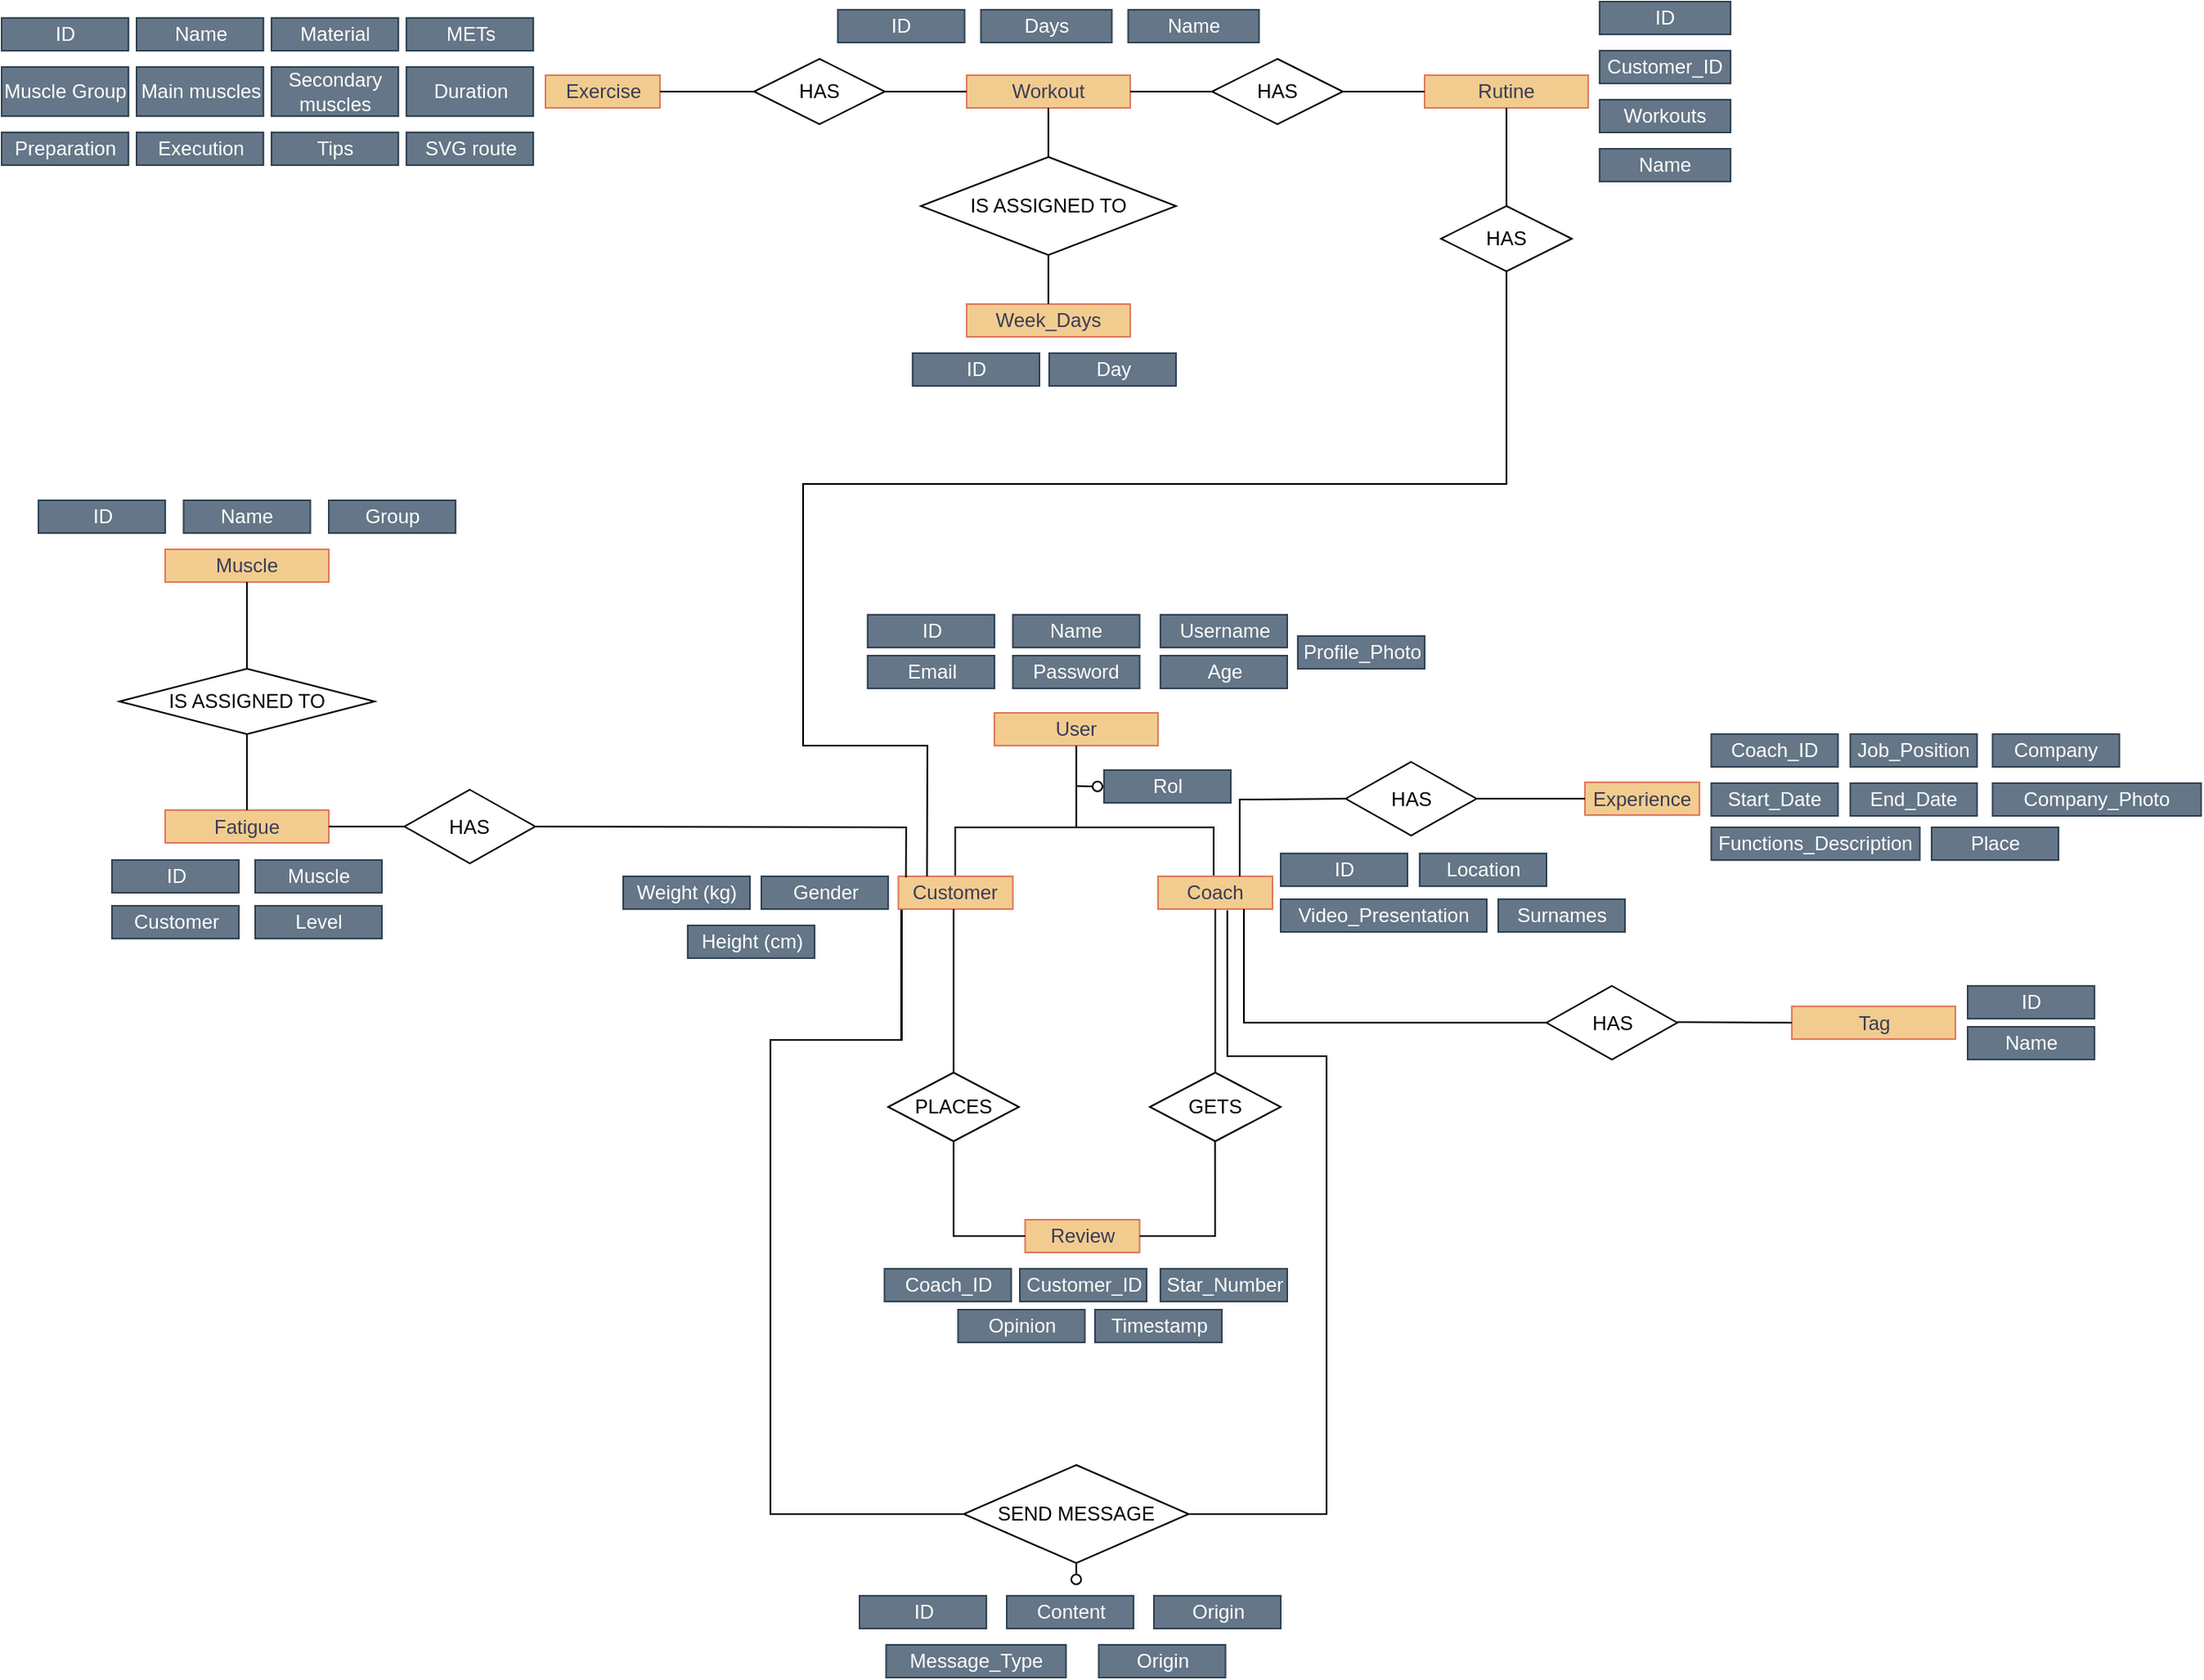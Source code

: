 <mxfile version="28.2.5">
  <diagram name="Página-1" id="MEg205cAF23KbVcI1lB2">
    <mxGraphModel dx="1678" dy="881" grid="1" gridSize="10" guides="1" tooltips="1" connect="1" arrows="1" fold="1" page="1" pageScale="1" pageWidth="827" pageHeight="1169" background="none" math="0" shadow="0" adaptiveColors="none">
      <root>
        <mxCell id="0" />
        <mxCell id="1" parent="0" />
        <mxCell id="BMP8ENy1S9Kmtb3uV5n3-11" value="Exercise" style="rounded=0;whiteSpace=wrap;html=1;labelBackgroundColor=none;fillColor=#F2CC8F;strokeColor=#E07A5F;fontColor=#393C56;" parent="1" vertex="1">
          <mxGeometry x="522.5" y="70" width="70" height="20" as="geometry" />
        </mxCell>
        <mxCell id="BMP8ENy1S9Kmtb3uV5n3-57" value="Rutine" style="rounded=0;whiteSpace=wrap;html=1;labelBackgroundColor=none;fillColor=#F2CC8F;strokeColor=#E07A5F;fontColor=#393C56;" parent="1" vertex="1">
          <mxGeometry x="1060" y="70" width="100" height="20" as="geometry" />
        </mxCell>
        <mxCell id="BMP8ENy1S9Kmtb3uV5n3-60" value="Workout" style="rounded=0;whiteSpace=wrap;html=1;labelBackgroundColor=none;fillColor=#F2CC8F;strokeColor=#E07A5F;fontColor=#393C56;" parent="1" vertex="1">
          <mxGeometry x="780" y="70" width="100" height="20" as="geometry" />
        </mxCell>
        <mxCell id="BMP8ENy1S9Kmtb3uV5n3-62" value="Name" style="text;strokeColor=#314354;align=center;fillColor=#647687;html=1;verticalAlign=middle;whiteSpace=wrap;rounded=0;labelBackgroundColor=none;fontColor=#ffffff;" parent="1" vertex="1">
          <mxGeometry x="878.75" y="30" width="80" height="20" as="geometry" />
        </mxCell>
        <mxCell id="BMP8ENy1S9Kmtb3uV5n3-63" value="Days" style="text;strokeColor=#314354;align=center;fillColor=#647687;html=1;verticalAlign=middle;whiteSpace=wrap;rounded=0;labelBackgroundColor=none;fontColor=#ffffff;" parent="1" vertex="1">
          <mxGeometry x="788.75" y="30" width="80" height="20" as="geometry" />
        </mxCell>
        <mxCell id="jyfbiv6ZtFxNGjWQ2MaE-26" value="ID" style="text;strokeColor=#314354;align=center;fillColor=#647687;html=1;verticalAlign=middle;whiteSpace=wrap;rounded=0;labelBackgroundColor=none;fontColor=#ffffff;" parent="1" vertex="1">
          <mxGeometry x="701.25" y="30" width="77.5" height="20" as="geometry" />
        </mxCell>
        <mxCell id="jyfbiv6ZtFxNGjWQ2MaE-31" value="Week_Days" style="rounded=0;whiteSpace=wrap;html=1;labelBackgroundColor=none;fillColor=#F2CC8F;strokeColor=#E07A5F;fontColor=#393C56;" parent="1" vertex="1">
          <mxGeometry x="780" y="210" width="100" height="20" as="geometry" />
        </mxCell>
        <mxCell id="T90zVaQdE3CuUc_-cCi9-25" style="edgeStyle=orthogonalEdgeStyle;rounded=0;orthogonalLoop=1;jettySize=auto;html=1;entryX=0;entryY=0.5;entryDx=0;entryDy=0;endArrow=none;endFill=0;" parent="1" edge="1">
          <mxGeometry relative="1" as="geometry">
            <mxPoint x="346" y="1260" as="sourcePoint" />
          </mxGeometry>
        </mxCell>
        <mxCell id="T90zVaQdE3CuUc_-cCi9-27" style="edgeStyle=orthogonalEdgeStyle;rounded=0;orthogonalLoop=1;jettySize=auto;html=1;entryX=0.415;entryY=-0.182;entryDx=0;entryDy=0;entryPerimeter=0;endArrow=none;endFill=0;" parent="1" edge="1">
          <mxGeometry relative="1" as="geometry">
            <mxPoint x="674" y="1290" as="sourcePoint" />
          </mxGeometry>
        </mxCell>
        <mxCell id="T90zVaQdE3CuUc_-cCi9-33" style="edgeStyle=orthogonalEdgeStyle;rounded=0;orthogonalLoop=1;jettySize=auto;html=1;exitX=0.5;exitY=1;exitDx=0;exitDy=0;endArrow=oval;endFill=0;" parent="1" source="pFR4GA6-vP2tQE4cFtqX-128" edge="1">
          <mxGeometry relative="1" as="geometry">
            <mxPoint x="847" y="990" as="targetPoint" />
            <mxPoint x="874.5" y="1005" as="sourcePoint" />
            <Array as="points">
              <mxPoint x="847" y="980" />
              <mxPoint x="847" y="980" />
            </Array>
          </mxGeometry>
        </mxCell>
        <mxCell id="aXXxI1qADEioDbkJjRRy-9" value="HAS" style="rhombus;whiteSpace=wrap;html=1;" parent="1" vertex="1">
          <mxGeometry x="930" y="60" width="80" height="40" as="geometry" />
        </mxCell>
        <mxCell id="aXXxI1qADEioDbkJjRRy-12" value="HAS" style="rhombus;whiteSpace=wrap;html=1;" parent="1" vertex="1">
          <mxGeometry x="650" y="60" width="80" height="40" as="geometry" />
        </mxCell>
        <mxCell id="aXXxI1qADEioDbkJjRRy-15" value="IS ASSIGNED TO" style="rhombus;whiteSpace=wrap;html=1;" parent="1" vertex="1">
          <mxGeometry x="752" y="120" width="156" height="60" as="geometry" />
        </mxCell>
        <mxCell id="pFR4GA6-vP2tQE4cFtqX-7" value="" style="endArrow=none;html=1;rounded=0;exitX=1;exitY=0.5;exitDx=0;exitDy=0;entryX=0;entryY=0.5;entryDx=0;entryDy=0;" parent="1" source="BMP8ENy1S9Kmtb3uV5n3-11" target="aXXxI1qADEioDbkJjRRy-12" edge="1">
          <mxGeometry width="50" height="50" relative="1" as="geometry">
            <mxPoint x="630" y="140" as="sourcePoint" />
            <mxPoint x="680" y="90" as="targetPoint" />
          </mxGeometry>
        </mxCell>
        <mxCell id="pFR4GA6-vP2tQE4cFtqX-8" value="" style="endArrow=none;html=1;rounded=0;exitX=1;exitY=0.5;exitDx=0;exitDy=0;" parent="1" source="aXXxI1qADEioDbkJjRRy-12" target="BMP8ENy1S9Kmtb3uV5n3-60" edge="1">
          <mxGeometry width="50" height="50" relative="1" as="geometry">
            <mxPoint x="710" y="79.66" as="sourcePoint" />
            <mxPoint x="780" y="79.66" as="targetPoint" />
          </mxGeometry>
        </mxCell>
        <mxCell id="pFR4GA6-vP2tQE4cFtqX-9" value="" style="endArrow=none;html=1;rounded=0;exitX=1;exitY=0.5;exitDx=0;exitDy=0;entryX=0;entryY=0.5;entryDx=0;entryDy=0;" parent="1" source="BMP8ENy1S9Kmtb3uV5n3-60" target="aXXxI1qADEioDbkJjRRy-9" edge="1">
          <mxGeometry width="50" height="50" relative="1" as="geometry">
            <mxPoint x="880" y="79.8" as="sourcePoint" />
            <mxPoint x="950" y="79.8" as="targetPoint" />
          </mxGeometry>
        </mxCell>
        <mxCell id="pFR4GA6-vP2tQE4cFtqX-10" value="" style="endArrow=none;html=1;rounded=0;exitX=1;exitY=0.5;exitDx=0;exitDy=0;entryX=0;entryY=0.5;entryDx=0;entryDy=0;" parent="1" source="aXXxI1qADEioDbkJjRRy-9" target="BMP8ENy1S9Kmtb3uV5n3-57" edge="1">
          <mxGeometry width="50" height="50" relative="1" as="geometry">
            <mxPoint x="1031.5" y="79.66" as="sourcePoint" />
            <mxPoint x="1102.5" y="79.66" as="targetPoint" />
          </mxGeometry>
        </mxCell>
        <mxCell id="pFR4GA6-vP2tQE4cFtqX-13" value="" style="endArrow=none;html=1;rounded=0;exitX=0.5;exitY=0;exitDx=0;exitDy=0;entryX=0.5;entryY=1;entryDx=0;entryDy=0;" parent="1" source="aXXxI1qADEioDbkJjRRy-15" target="BMP8ENy1S9Kmtb3uV5n3-60" edge="1">
          <mxGeometry width="50" height="50" relative="1" as="geometry">
            <mxPoint x="795" y="104.83" as="sourcePoint" />
            <mxPoint x="865" y="104.83" as="targetPoint" />
          </mxGeometry>
        </mxCell>
        <mxCell id="pFR4GA6-vP2tQE4cFtqX-14" value="" style="endArrow=none;html=1;rounded=0;exitX=0.5;exitY=0;exitDx=0;exitDy=0;" parent="1" source="jyfbiv6ZtFxNGjWQ2MaE-31" edge="1">
          <mxGeometry width="50" height="50" relative="1" as="geometry">
            <mxPoint x="829.9" y="240" as="sourcePoint" />
            <mxPoint x="830" y="180" as="targetPoint" />
          </mxGeometry>
        </mxCell>
        <mxCell id="pFR4GA6-vP2tQE4cFtqX-16" value="Customer_ID" style="text;strokeColor=#314354;align=center;fillColor=#647687;html=1;verticalAlign=middle;whiteSpace=wrap;rounded=0;labelBackgroundColor=none;fontColor=#ffffff;" parent="1" vertex="1">
          <mxGeometry x="1167" y="55" width="80" height="20" as="geometry" />
        </mxCell>
        <mxCell id="pFR4GA6-vP2tQE4cFtqX-17" value="Workouts" style="text;strokeColor=#314354;align=center;fillColor=#647687;html=1;verticalAlign=middle;whiteSpace=wrap;rounded=0;labelBackgroundColor=none;fontColor=#ffffff;" parent="1" vertex="1">
          <mxGeometry x="1167" y="85" width="80" height="20" as="geometry" />
        </mxCell>
        <mxCell id="pFR4GA6-vP2tQE4cFtqX-18" value="Name" style="text;strokeColor=#314354;align=center;fillColor=#647687;html=1;verticalAlign=middle;whiteSpace=wrap;rounded=0;labelBackgroundColor=none;fontColor=#ffffff;" parent="1" vertex="1">
          <mxGeometry x="1167" y="115" width="80" height="20" as="geometry" />
        </mxCell>
        <mxCell id="pFR4GA6-vP2tQE4cFtqX-19" value="Day" style="text;strokeColor=#314354;align=center;fillColor=#647687;html=1;verticalAlign=middle;whiteSpace=wrap;rounded=0;labelBackgroundColor=none;fontColor=#ffffff;" parent="1" vertex="1">
          <mxGeometry x="830.5" y="240" width="77.5" height="20" as="geometry" />
        </mxCell>
        <mxCell id="pFR4GA6-vP2tQE4cFtqX-21" value="ID" style="text;strokeColor=#314354;align=center;fillColor=#647687;html=1;verticalAlign=middle;whiteSpace=wrap;rounded=0;labelBackgroundColor=none;fontColor=#ffffff;" parent="1" vertex="1">
          <mxGeometry x="190" y="35" width="77.5" height="20" as="geometry" />
        </mxCell>
        <mxCell id="pFR4GA6-vP2tQE4cFtqX-22" value="Name" style="text;strokeColor=#314354;align=center;fillColor=#647687;html=1;verticalAlign=middle;whiteSpace=wrap;rounded=0;labelBackgroundColor=none;fontColor=#ffffff;" parent="1" vertex="1">
          <mxGeometry x="272.5" y="35" width="77.5" height="20" as="geometry" />
        </mxCell>
        <mxCell id="pFR4GA6-vP2tQE4cFtqX-23" value="Material" style="text;strokeColor=#314354;align=center;fillColor=#647687;html=1;verticalAlign=middle;whiteSpace=wrap;rounded=0;labelBackgroundColor=none;fontColor=#ffffff;" parent="1" vertex="1">
          <mxGeometry x="355" y="35" width="77.5" height="20" as="geometry" />
        </mxCell>
        <mxCell id="pFR4GA6-vP2tQE4cFtqX-24" value="METs" style="text;strokeColor=#314354;align=center;fillColor=#647687;html=1;verticalAlign=middle;whiteSpace=wrap;rounded=0;labelBackgroundColor=none;fontColor=#ffffff;" parent="1" vertex="1">
          <mxGeometry x="437.5" y="35" width="77.5" height="20" as="geometry" />
        </mxCell>
        <mxCell id="pFR4GA6-vP2tQE4cFtqX-25" value="Muscle Group" style="text;strokeColor=#314354;align=center;fillColor=#647687;html=1;verticalAlign=middle;whiteSpace=wrap;rounded=0;labelBackgroundColor=none;fontColor=#ffffff;" parent="1" vertex="1">
          <mxGeometry x="190" y="65" width="77.5" height="30" as="geometry" />
        </mxCell>
        <mxCell id="pFR4GA6-vP2tQE4cFtqX-26" value="Main muscles" style="text;strokeColor=#314354;align=center;fillColor=#647687;html=1;verticalAlign=middle;whiteSpace=wrap;rounded=0;labelBackgroundColor=none;fontColor=#ffffff;" parent="1" vertex="1">
          <mxGeometry x="272.5" y="65" width="77.5" height="30" as="geometry" />
        </mxCell>
        <mxCell id="pFR4GA6-vP2tQE4cFtqX-27" value="Secondary muscles" style="text;strokeColor=#314354;align=center;fillColor=#647687;html=1;verticalAlign=middle;whiteSpace=wrap;rounded=0;labelBackgroundColor=none;fontColor=#ffffff;" parent="1" vertex="1">
          <mxGeometry x="355" y="65" width="77.5" height="30" as="geometry" />
        </mxCell>
        <mxCell id="pFR4GA6-vP2tQE4cFtqX-28" value="Duration" style="text;strokeColor=#314354;align=center;fillColor=#647687;html=1;verticalAlign=middle;whiteSpace=wrap;rounded=0;labelBackgroundColor=none;fontColor=#ffffff;" parent="1" vertex="1">
          <mxGeometry x="437.5" y="65" width="77.5" height="30" as="geometry" />
        </mxCell>
        <mxCell id="pFR4GA6-vP2tQE4cFtqX-29" value="Preparation" style="text;strokeColor=#314354;align=center;fillColor=#647687;html=1;verticalAlign=middle;whiteSpace=wrap;rounded=0;labelBackgroundColor=none;fontColor=#ffffff;" parent="1" vertex="1">
          <mxGeometry x="190" y="105" width="77.5" height="20" as="geometry" />
        </mxCell>
        <mxCell id="pFR4GA6-vP2tQE4cFtqX-30" value="Execution" style="text;strokeColor=#314354;align=center;fillColor=#647687;html=1;verticalAlign=middle;whiteSpace=wrap;rounded=0;labelBackgroundColor=none;fontColor=#ffffff;" parent="1" vertex="1">
          <mxGeometry x="272.5" y="105" width="77.5" height="20" as="geometry" />
        </mxCell>
        <mxCell id="pFR4GA6-vP2tQE4cFtqX-31" value="Tips" style="text;strokeColor=#314354;align=center;fillColor=#647687;html=1;verticalAlign=middle;whiteSpace=wrap;rounded=0;labelBackgroundColor=none;fontColor=#ffffff;" parent="1" vertex="1">
          <mxGeometry x="355" y="105" width="77.5" height="20" as="geometry" />
        </mxCell>
        <mxCell id="pFR4GA6-vP2tQE4cFtqX-32" value="SVG route" style="text;strokeColor=#314354;align=center;fillColor=#647687;html=1;verticalAlign=middle;whiteSpace=wrap;rounded=0;labelBackgroundColor=none;fontColor=#ffffff;" parent="1" vertex="1">
          <mxGeometry x="437.5" y="105" width="77.5" height="20" as="geometry" />
        </mxCell>
        <mxCell id="pFR4GA6-vP2tQE4cFtqX-33" value="User" style="rounded=0;whiteSpace=wrap;html=1;labelBackgroundColor=none;fillColor=#F2CC8F;strokeColor=#E07A5F;fontColor=#393C56;" parent="1" vertex="1">
          <mxGeometry x="797" y="460" width="100" height="20" as="geometry" />
        </mxCell>
        <mxCell id="pFR4GA6-vP2tQE4cFtqX-34" value="" style="endArrow=none;html=1;rounded=0;startArrow=oval;startFill=0;" parent="1" edge="1">
          <mxGeometry width="50" height="50" relative="1" as="geometry">
            <mxPoint x="860" y="505" as="sourcePoint" />
            <mxPoint x="847" y="504.76" as="targetPoint" />
          </mxGeometry>
        </mxCell>
        <mxCell id="pFR4GA6-vP2tQE4cFtqX-36" value="Rol" style="text;strokeColor=#314354;align=center;fillColor=#647687;html=1;verticalAlign=middle;whiteSpace=wrap;rounded=0;labelBackgroundColor=none;fontColor=#ffffff;" parent="1" vertex="1">
          <mxGeometry x="864" y="495" width="77.5" height="20" as="geometry" />
        </mxCell>
        <mxCell id="pFR4GA6-vP2tQE4cFtqX-40" style="edgeStyle=orthogonalEdgeStyle;rounded=0;orthogonalLoop=1;jettySize=auto;html=1;entryX=0.5;entryY=0;entryDx=0;entryDy=0;endArrow=none;endFill=0;" parent="1" target="pFR4GA6-vP2tQE4cFtqX-57" edge="1">
          <mxGeometry relative="1" as="geometry">
            <Array as="points">
              <mxPoint x="847" y="530" />
              <mxPoint x="773" y="530" />
              <mxPoint x="773" y="560" />
            </Array>
            <mxPoint x="847" y="480" as="sourcePoint" />
            <mxPoint x="777" y="545" as="targetPoint" />
          </mxGeometry>
        </mxCell>
        <mxCell id="pFR4GA6-vP2tQE4cFtqX-41" style="edgeStyle=orthogonalEdgeStyle;rounded=0;orthogonalLoop=1;jettySize=auto;html=1;entryX=0.5;entryY=0;entryDx=0;entryDy=0;endArrow=none;endFill=0;" parent="1" target="pFR4GA6-vP2tQE4cFtqX-58" edge="1">
          <mxGeometry relative="1" as="geometry">
            <Array as="points">
              <mxPoint x="847" y="530" />
              <mxPoint x="931" y="530" />
            </Array>
            <mxPoint x="847" y="480" as="sourcePoint" />
            <mxPoint x="917" y="545" as="targetPoint" />
          </mxGeometry>
        </mxCell>
        <mxCell id="pFR4GA6-vP2tQE4cFtqX-48" value="ID" style="text;strokeColor=#314354;align=center;fillColor=#647687;html=1;verticalAlign=middle;whiteSpace=wrap;rounded=0;labelBackgroundColor=none;fontColor=#ffffff;" parent="1" vertex="1">
          <mxGeometry x="719.5" y="400" width="77.5" height="20" as="geometry" />
        </mxCell>
        <mxCell id="pFR4GA6-vP2tQE4cFtqX-49" value="Name" style="text;strokeColor=#314354;align=center;fillColor=#647687;html=1;verticalAlign=middle;whiteSpace=wrap;rounded=0;labelBackgroundColor=none;fontColor=#ffffff;" parent="1" vertex="1">
          <mxGeometry x="808.25" y="400" width="77.5" height="20" as="geometry" />
        </mxCell>
        <mxCell id="pFR4GA6-vP2tQE4cFtqX-51" value="Email" style="text;strokeColor=#314354;align=center;fillColor=#647687;html=1;verticalAlign=middle;whiteSpace=wrap;rounded=0;labelBackgroundColor=none;fontColor=#ffffff;" parent="1" vertex="1">
          <mxGeometry x="719.5" y="425" width="77.5" height="20" as="geometry" />
        </mxCell>
        <mxCell id="pFR4GA6-vP2tQE4cFtqX-52" value="Password" style="text;strokeColor=#314354;align=center;fillColor=#647687;html=1;verticalAlign=middle;whiteSpace=wrap;rounded=0;labelBackgroundColor=none;fontColor=#ffffff;" parent="1" vertex="1">
          <mxGeometry x="808.25" y="425" width="77.5" height="20" as="geometry" />
        </mxCell>
        <mxCell id="pFR4GA6-vP2tQE4cFtqX-53" value="Age" style="text;strokeColor=#314354;align=center;fillColor=#647687;html=1;verticalAlign=middle;whiteSpace=wrap;rounded=0;labelBackgroundColor=none;fontColor=#ffffff;" parent="1" vertex="1">
          <mxGeometry x="898.5" y="425" width="77.5" height="20" as="geometry" />
        </mxCell>
        <mxCell id="pFR4GA6-vP2tQE4cFtqX-54" value="Username" style="text;strokeColor=#314354;align=center;fillColor=#647687;html=1;verticalAlign=middle;whiteSpace=wrap;rounded=0;labelBackgroundColor=none;fontColor=#ffffff;" parent="1" vertex="1">
          <mxGeometry x="898.5" y="400" width="77.5" height="20" as="geometry" />
        </mxCell>
        <mxCell id="pFR4GA6-vP2tQE4cFtqX-57" value="Customer" style="rounded=0;whiteSpace=wrap;html=1;labelBackgroundColor=none;fillColor=#F2CC8F;strokeColor=#E07A5F;fontColor=#393C56;" parent="1" vertex="1">
          <mxGeometry x="738.25" y="560" width="70" height="20" as="geometry" />
        </mxCell>
        <mxCell id="pFR4GA6-vP2tQE4cFtqX-58" value="Coach" style="rounded=0;whiteSpace=wrap;html=1;labelBackgroundColor=none;fillColor=#F2CC8F;strokeColor=#E07A5F;fontColor=#393C56;" parent="1" vertex="1">
          <mxGeometry x="897" y="560" width="70" height="20" as="geometry" />
        </mxCell>
        <mxCell id="pFR4GA6-vP2tQE4cFtqX-65" value="Location" style="text;strokeColor=#314354;align=center;fillColor=#647687;html=1;verticalAlign=middle;whiteSpace=wrap;rounded=0;labelBackgroundColor=none;fontColor=#ffffff;" parent="1" vertex="1">
          <mxGeometry x="1057" y="546" width="77.5" height="20" as="geometry" />
        </mxCell>
        <mxCell id="pFR4GA6-vP2tQE4cFtqX-67" value="Video_Presentation" style="text;strokeColor=#314354;align=center;fillColor=#647687;html=1;verticalAlign=middle;whiteSpace=wrap;rounded=0;labelBackgroundColor=none;fontColor=#ffffff;" parent="1" vertex="1">
          <mxGeometry x="972" y="574" width="126" height="20" as="geometry" />
        </mxCell>
        <mxCell id="pFR4GA6-vP2tQE4cFtqX-69" value="Surnames" style="text;strokeColor=#314354;align=center;fillColor=#647687;html=1;verticalAlign=middle;whiteSpace=wrap;rounded=0;labelBackgroundColor=none;fontColor=#ffffff;" parent="1" vertex="1">
          <mxGeometry x="1105" y="574" width="77.5" height="20" as="geometry" />
        </mxCell>
        <mxCell id="pFR4GA6-vP2tQE4cFtqX-73" value="Gender" style="text;strokeColor=#314354;align=center;fillColor=#647687;html=1;verticalAlign=middle;whiteSpace=wrap;rounded=0;labelBackgroundColor=none;fontColor=#ffffff;" parent="1" vertex="1">
          <mxGeometry x="654.5" y="560" width="77.5" height="20" as="geometry" />
        </mxCell>
        <mxCell id="pFR4GA6-vP2tQE4cFtqX-74" value="Weight (kg)" style="text;strokeColor=#314354;align=center;fillColor=#647687;html=1;verticalAlign=middle;whiteSpace=wrap;rounded=0;labelBackgroundColor=none;fontColor=#ffffff;" parent="1" vertex="1">
          <mxGeometry x="570" y="560" width="77.5" height="20" as="geometry" />
        </mxCell>
        <mxCell id="pFR4GA6-vP2tQE4cFtqX-75" value="Height (cm)" style="text;strokeColor=#314354;align=center;fillColor=#647687;html=1;verticalAlign=middle;whiteSpace=wrap;rounded=0;labelBackgroundColor=none;fontColor=#ffffff;" parent="1" vertex="1">
          <mxGeometry x="609.5" y="590" width="77.5" height="20" as="geometry" />
        </mxCell>
        <mxCell id="pFR4GA6-vP2tQE4cFtqX-76" value="&lt;div&gt;HAS&lt;/div&gt;" style="rhombus;whiteSpace=wrap;html=1;" parent="1" vertex="1">
          <mxGeometry x="1011.75" y="490" width="80" height="45" as="geometry" />
        </mxCell>
        <mxCell id="pFR4GA6-vP2tQE4cFtqX-77" style="edgeStyle=orthogonalEdgeStyle;rounded=0;orthogonalLoop=1;jettySize=auto;html=1;endArrow=none;endFill=0;entryX=0;entryY=0.5;entryDx=0;entryDy=0;exitX=0.714;exitY=0;exitDx=0;exitDy=0;exitPerimeter=0;" parent="1" source="pFR4GA6-vP2tQE4cFtqX-58" target="pFR4GA6-vP2tQE4cFtqX-76" edge="1">
          <mxGeometry relative="1" as="geometry">
            <Array as="points">
              <mxPoint x="947" y="513" />
              <mxPoint x="957" y="513" />
            </Array>
            <mxPoint x="927" y="520" as="sourcePoint" />
            <mxPoint x="1012" y="515" as="targetPoint" />
          </mxGeometry>
        </mxCell>
        <mxCell id="pFR4GA6-vP2tQE4cFtqX-78" value="Experience" style="rounded=0;whiteSpace=wrap;html=1;labelBackgroundColor=none;fillColor=#F2CC8F;strokeColor=#E07A5F;fontColor=#393C56;" parent="1" vertex="1">
          <mxGeometry x="1158" y="502.5" width="70" height="20" as="geometry" />
        </mxCell>
        <mxCell id="pFR4GA6-vP2tQE4cFtqX-81" value="" style="endArrow=none;html=1;rounded=0;exitX=1;exitY=0.5;exitDx=0;exitDy=0;entryX=0;entryY=0.5;entryDx=0;entryDy=0;" parent="1" source="pFR4GA6-vP2tQE4cFtqX-76" target="pFR4GA6-vP2tQE4cFtqX-78" edge="1">
          <mxGeometry width="50" height="50" relative="1" as="geometry">
            <mxPoint x="1092.75" y="512.46" as="sourcePoint" />
            <mxPoint x="1157.5" y="512.46" as="targetPoint" />
          </mxGeometry>
        </mxCell>
        <mxCell id="pFR4GA6-vP2tQE4cFtqX-89" value="Coach_ID" style="text;strokeColor=#314354;align=center;fillColor=#647687;html=1;verticalAlign=middle;whiteSpace=wrap;rounded=0;labelBackgroundColor=none;fontColor=#ffffff;" parent="1" vertex="1">
          <mxGeometry x="1235.25" y="473" width="77.5" height="20" as="geometry" />
        </mxCell>
        <mxCell id="pFR4GA6-vP2tQE4cFtqX-90" value="Job_Position" style="text;strokeColor=#314354;align=center;fillColor=#647687;html=1;verticalAlign=middle;whiteSpace=wrap;rounded=0;labelBackgroundColor=none;fontColor=#ffffff;" parent="1" vertex="1">
          <mxGeometry x="1320.25" y="473" width="77.5" height="20" as="geometry" />
        </mxCell>
        <mxCell id="pFR4GA6-vP2tQE4cFtqX-91" value="Company" style="text;strokeColor=#314354;align=center;fillColor=#647687;html=1;verticalAlign=middle;whiteSpace=wrap;rounded=0;labelBackgroundColor=none;fontColor=#ffffff;" parent="1" vertex="1">
          <mxGeometry x="1407.25" y="473" width="77.5" height="20" as="geometry" />
        </mxCell>
        <mxCell id="pFR4GA6-vP2tQE4cFtqX-92" value="End_Date" style="text;strokeColor=#314354;align=center;fillColor=#647687;html=1;verticalAlign=middle;whiteSpace=wrap;rounded=0;labelBackgroundColor=none;fontColor=#ffffff;" parent="1" vertex="1">
          <mxGeometry x="1320.25" y="503" width="77.5" height="20" as="geometry" />
        </mxCell>
        <mxCell id="pFR4GA6-vP2tQE4cFtqX-94" value="Start_Date" style="text;strokeColor=#314354;align=center;fillColor=#647687;html=1;verticalAlign=middle;whiteSpace=wrap;rounded=0;labelBackgroundColor=none;fontColor=#ffffff;" parent="1" vertex="1">
          <mxGeometry x="1235.25" y="503" width="77.5" height="20" as="geometry" />
        </mxCell>
        <mxCell id="pFR4GA6-vP2tQE4cFtqX-96" value="Functions_Description" style="text;strokeColor=#314354;align=center;fillColor=#647687;html=1;verticalAlign=middle;whiteSpace=wrap;rounded=0;labelBackgroundColor=none;fontColor=#ffffff;" parent="1" vertex="1">
          <mxGeometry x="1235.25" y="530" width="127.5" height="20" as="geometry" />
        </mxCell>
        <mxCell id="pFR4GA6-vP2tQE4cFtqX-98" value="Company_Photo" style="text;strokeColor=#314354;align=center;fillColor=#647687;html=1;verticalAlign=middle;whiteSpace=wrap;rounded=0;labelBackgroundColor=none;fontColor=#ffffff;" parent="1" vertex="1">
          <mxGeometry x="1407.25" y="503" width="127.5" height="20" as="geometry" />
        </mxCell>
        <mxCell id="pFR4GA6-vP2tQE4cFtqX-99" style="edgeStyle=orthogonalEdgeStyle;rounded=0;orthogonalLoop=1;jettySize=auto;html=1;endArrow=none;endFill=0;exitX=0.75;exitY=1;exitDx=0;exitDy=0;entryX=0;entryY=0.5;entryDx=0;entryDy=0;" parent="1" source="pFR4GA6-vP2tQE4cFtqX-58" target="pFR4GA6-vP2tQE4cFtqX-100" edge="1">
          <mxGeometry relative="1" as="geometry">
            <Array as="points">
              <mxPoint x="950" y="650" />
            </Array>
            <mxPoint x="947.5" y="677" as="sourcePoint" />
            <mxPoint x="1127" y="650" as="targetPoint" />
          </mxGeometry>
        </mxCell>
        <mxCell id="pFR4GA6-vP2tQE4cFtqX-100" value="&lt;div&gt;HAS&lt;/div&gt;" style="rhombus;whiteSpace=wrap;html=1;" parent="1" vertex="1">
          <mxGeometry x="1134.5" y="627" width="80" height="45" as="geometry" />
        </mxCell>
        <mxCell id="pFR4GA6-vP2tQE4cFtqX-101" value="Tag" style="rounded=0;whiteSpace=wrap;html=1;labelBackgroundColor=none;fillColor=#F2CC8F;strokeColor=#E07A5F;fontColor=#393C56;" parent="1" vertex="1">
          <mxGeometry x="1284.5" y="639.5" width="100" height="20" as="geometry" />
        </mxCell>
        <mxCell id="pFR4GA6-vP2tQE4cFtqX-102" value="" style="endArrow=none;html=1;rounded=0;exitX=1;exitY=0.5;exitDx=0;exitDy=0;entryX=0;entryY=0.5;entryDx=0;entryDy=0;" parent="1" target="pFR4GA6-vP2tQE4cFtqX-101" edge="1">
          <mxGeometry width="50" height="50" relative="1" as="geometry">
            <mxPoint x="1214.5" y="649.16" as="sourcePoint" />
            <mxPoint x="1280.5" y="649.16" as="targetPoint" />
          </mxGeometry>
        </mxCell>
        <mxCell id="pFR4GA6-vP2tQE4cFtqX-105" value="ID" style="text;strokeColor=#314354;align=center;fillColor=#647687;html=1;verticalAlign=middle;whiteSpace=wrap;rounded=0;labelBackgroundColor=none;fontColor=#ffffff;" parent="1" vertex="1">
          <mxGeometry x="1392" y="627" width="77.5" height="20" as="geometry" />
        </mxCell>
        <mxCell id="pFR4GA6-vP2tQE4cFtqX-106" value="Name" style="text;strokeColor=#314354;align=center;fillColor=#647687;html=1;verticalAlign=middle;whiteSpace=wrap;rounded=0;labelBackgroundColor=none;fontColor=#ffffff;" parent="1" vertex="1">
          <mxGeometry x="1392" y="652" width="77.5" height="20" as="geometry" />
        </mxCell>
        <mxCell id="pFR4GA6-vP2tQE4cFtqX-108" style="edgeStyle=orthogonalEdgeStyle;rounded=0;orthogonalLoop=1;jettySize=auto;html=1;endArrow=none;endFill=0;entryX=0.5;entryY=1;entryDx=0;entryDy=0;exitX=0.5;exitY=0;exitDx=0;exitDy=0;" parent="1" source="pFR4GA6-vP2tQE4cFtqX-113" target="pFR4GA6-vP2tQE4cFtqX-58" edge="1">
          <mxGeometry relative="1" as="geometry">
            <Array as="points">
              <mxPoint x="932" y="680" />
              <mxPoint x="932" y="680" />
            </Array>
            <mxPoint x="907" y="780" as="sourcePoint" />
            <mxPoint x="868" y="613.5" as="targetPoint" />
          </mxGeometry>
        </mxCell>
        <mxCell id="pFR4GA6-vP2tQE4cFtqX-109" value="Review" style="rounded=0;whiteSpace=wrap;html=1;labelBackgroundColor=none;fillColor=#F2CC8F;strokeColor=#E07A5F;fontColor=#393C56;" parent="1" vertex="1">
          <mxGeometry x="815.75" y="770" width="70" height="20" as="geometry" />
        </mxCell>
        <mxCell id="pFR4GA6-vP2tQE4cFtqX-112" value="PLACES" style="rhombus;whiteSpace=wrap;html=1;" parent="1" vertex="1">
          <mxGeometry x="732" y="680" width="80" height="42" as="geometry" />
        </mxCell>
        <mxCell id="pFR4GA6-vP2tQE4cFtqX-113" value="GETS" style="rhombus;whiteSpace=wrap;html=1;" parent="1" vertex="1">
          <mxGeometry x="892" y="680" width="80" height="42" as="geometry" />
        </mxCell>
        <mxCell id="pFR4GA6-vP2tQE4cFtqX-114" style="edgeStyle=orthogonalEdgeStyle;rounded=0;orthogonalLoop=1;jettySize=auto;html=1;endArrow=none;endFill=0;entryX=0.5;entryY=1;entryDx=0;entryDy=0;exitX=1;exitY=0.5;exitDx=0;exitDy=0;" parent="1" source="pFR4GA6-vP2tQE4cFtqX-109" edge="1">
          <mxGeometry relative="1" as="geometry">
            <Array as="points">
              <mxPoint x="932" y="780" />
            </Array>
            <mxPoint x="931.86" y="822" as="sourcePoint" />
            <mxPoint x="931.86" y="722" as="targetPoint" />
          </mxGeometry>
        </mxCell>
        <mxCell id="pFR4GA6-vP2tQE4cFtqX-116" value="" style="endArrow=none;html=1;rounded=0;exitX=0.5;exitY=1;exitDx=0;exitDy=0;entryX=0;entryY=0.5;entryDx=0;entryDy=0;" parent="1" source="pFR4GA6-vP2tQE4cFtqX-112" target="pFR4GA6-vP2tQE4cFtqX-109" edge="1">
          <mxGeometry width="50" height="50" relative="1" as="geometry">
            <mxPoint x="817" y="750" as="sourcePoint" />
            <mxPoint x="772" y="780" as="targetPoint" />
            <Array as="points">
              <mxPoint x="772" y="780" />
            </Array>
          </mxGeometry>
        </mxCell>
        <mxCell id="pFR4GA6-vP2tQE4cFtqX-117" style="edgeStyle=orthogonalEdgeStyle;rounded=0;orthogonalLoop=1;jettySize=auto;html=1;endArrow=none;endFill=0;exitX=0.5;exitY=0;exitDx=0;exitDy=0;" parent="1" source="pFR4GA6-vP2tQE4cFtqX-112" edge="1">
          <mxGeometry relative="1" as="geometry">
            <Array as="points">
              <mxPoint x="772" y="580" />
            </Array>
            <mxPoint x="771.83" y="687" as="sourcePoint" />
            <mxPoint x="772" y="580" as="targetPoint" />
          </mxGeometry>
        </mxCell>
        <mxCell id="pFR4GA6-vP2tQE4cFtqX-123" value="Coach_ID" style="text;strokeColor=#314354;align=center;fillColor=#647687;html=1;verticalAlign=middle;whiteSpace=wrap;rounded=0;labelBackgroundColor=none;fontColor=#ffffff;" parent="1" vertex="1">
          <mxGeometry x="729.75" y="800" width="77.5" height="20" as="geometry" />
        </mxCell>
        <mxCell id="pFR4GA6-vP2tQE4cFtqX-124" value="Customer_ID" style="text;strokeColor=#314354;align=center;fillColor=#647687;html=1;verticalAlign=middle;whiteSpace=wrap;rounded=0;labelBackgroundColor=none;fontColor=#ffffff;" parent="1" vertex="1">
          <mxGeometry x="812.5" y="800" width="77.5" height="20" as="geometry" />
        </mxCell>
        <mxCell id="pFR4GA6-vP2tQE4cFtqX-125" value="Star_Number" style="text;strokeColor=#314354;align=center;fillColor=#647687;html=1;verticalAlign=middle;whiteSpace=wrap;rounded=0;labelBackgroundColor=none;fontColor=#ffffff;" parent="1" vertex="1">
          <mxGeometry x="898.5" y="800" width="77.5" height="20" as="geometry" />
        </mxCell>
        <mxCell id="pFR4GA6-vP2tQE4cFtqX-126" value="Opinion" style="text;strokeColor=#314354;align=center;fillColor=#647687;html=1;verticalAlign=middle;whiteSpace=wrap;rounded=0;labelBackgroundColor=none;fontColor=#ffffff;" parent="1" vertex="1">
          <mxGeometry x="774.75" y="825" width="77.5" height="20" as="geometry" />
        </mxCell>
        <mxCell id="pFR4GA6-vP2tQE4cFtqX-127" value="Timestamp" style="text;strokeColor=#314354;align=center;fillColor=#647687;html=1;verticalAlign=middle;whiteSpace=wrap;rounded=0;labelBackgroundColor=none;fontColor=#ffffff;" parent="1" vertex="1">
          <mxGeometry x="858.5" y="825" width="77.5" height="20" as="geometry" />
        </mxCell>
        <mxCell id="pFR4GA6-vP2tQE4cFtqX-128" value="SEND MESSAGE" style="rhombus;whiteSpace=wrap;html=1;" parent="1" vertex="1">
          <mxGeometry x="778.25" y="920" width="137.5" height="60" as="geometry" />
        </mxCell>
        <mxCell id="pFR4GA6-vP2tQE4cFtqX-129" style="edgeStyle=orthogonalEdgeStyle;rounded=0;orthogonalLoop=1;jettySize=auto;html=1;endArrow=none;endFill=0;entryX=0.031;entryY=1.022;entryDx=0;entryDy=0;entryPerimeter=0;" parent="1" target="pFR4GA6-vP2tQE4cFtqX-57" edge="1">
          <mxGeometry relative="1" as="geometry">
            <Array as="points">
              <mxPoint x="660" y="660" />
              <mxPoint x="740" y="660" />
              <mxPoint x="740" y="580" />
            </Array>
            <mxPoint x="660" y="940" as="sourcePoint" />
            <mxPoint x="739.25" y="599.5" as="targetPoint" />
          </mxGeometry>
        </mxCell>
        <mxCell id="pFR4GA6-vP2tQE4cFtqX-130" style="edgeStyle=orthogonalEdgeStyle;rounded=0;orthogonalLoop=1;jettySize=auto;html=1;endArrow=none;endFill=0;entryX=0.031;entryY=1.022;entryDx=0;entryDy=0;entryPerimeter=0;exitX=0;exitY=0.5;exitDx=0;exitDy=0;" parent="1" source="pFR4GA6-vP2tQE4cFtqX-128" target="pFR4GA6-vP2tQE4cFtqX-57" edge="1">
          <mxGeometry relative="1" as="geometry">
            <Array as="points">
              <mxPoint x="660" y="950" />
              <mxPoint x="660" y="660" />
              <mxPoint x="740" y="660" />
            </Array>
            <mxPoint x="660" y="940" as="sourcePoint" />
            <mxPoint x="740" y="580" as="targetPoint" />
          </mxGeometry>
        </mxCell>
        <mxCell id="pFR4GA6-vP2tQE4cFtqX-135" style="edgeStyle=orthogonalEdgeStyle;rounded=0;orthogonalLoop=1;jettySize=auto;html=1;endArrow=none;endFill=0;entryX=0.605;entryY=1.039;entryDx=0;entryDy=0;entryPerimeter=0;exitX=1;exitY=0.5;exitDx=0;exitDy=0;" parent="1" source="pFR4GA6-vP2tQE4cFtqX-128" target="pFR4GA6-vP2tQE4cFtqX-58" edge="1">
          <mxGeometry relative="1" as="geometry">
            <Array as="points">
              <mxPoint x="1000" y="950" />
              <mxPoint x="1000" y="670" />
              <mxPoint x="939" y="670" />
            </Array>
            <mxPoint x="920" y="950" as="sourcePoint" />
            <mxPoint x="940" y="650" as="targetPoint" />
          </mxGeometry>
        </mxCell>
        <mxCell id="pFR4GA6-vP2tQE4cFtqX-136" value="ID" style="text;strokeColor=#314354;align=center;fillColor=#647687;html=1;verticalAlign=middle;whiteSpace=wrap;rounded=0;labelBackgroundColor=none;fontColor=#ffffff;" parent="1" vertex="1">
          <mxGeometry x="714.5" y="1000" width="77.5" height="20" as="geometry" />
        </mxCell>
        <mxCell id="pFR4GA6-vP2tQE4cFtqX-138" value="Content" style="text;strokeColor=#314354;align=center;fillColor=#647687;html=1;verticalAlign=middle;whiteSpace=wrap;rounded=0;labelBackgroundColor=none;fontColor=#ffffff;" parent="1" vertex="1">
          <mxGeometry x="804.5" y="1000" width="77.5" height="20" as="geometry" />
        </mxCell>
        <mxCell id="pFR4GA6-vP2tQE4cFtqX-140" value="Origin" style="text;strokeColor=#314354;align=center;fillColor=#647687;html=1;verticalAlign=middle;whiteSpace=wrap;rounded=0;labelBackgroundColor=none;fontColor=#ffffff;" parent="1" vertex="1">
          <mxGeometry x="894.5" y="1000" width="77.5" height="20" as="geometry" />
        </mxCell>
        <mxCell id="pFR4GA6-vP2tQE4cFtqX-141" value="Message_Type" style="text;strokeColor=#314354;align=center;fillColor=#647687;html=1;verticalAlign=middle;whiteSpace=wrap;rounded=0;labelBackgroundColor=none;fontColor=#ffffff;" parent="1" vertex="1">
          <mxGeometry x="730.75" y="1030" width="110" height="20" as="geometry" />
        </mxCell>
        <mxCell id="pFR4GA6-vP2tQE4cFtqX-142" value="Origin" style="text;strokeColor=#314354;align=center;fillColor=#647687;html=1;verticalAlign=middle;whiteSpace=wrap;rounded=0;labelBackgroundColor=none;fontColor=#ffffff;" parent="1" vertex="1">
          <mxGeometry x="860.75" y="1030" width="77.5" height="20" as="geometry" />
        </mxCell>
        <mxCell id="pFR4GA6-vP2tQE4cFtqX-145" value="" style="endArrow=none;html=1;rounded=0;entryX=0.066;entryY=0.031;entryDx=0;entryDy=0;entryPerimeter=0;exitX=1;exitY=0.5;exitDx=0;exitDy=0;" parent="1" source="pFR4GA6-vP2tQE4cFtqX-147" target="pFR4GA6-vP2tQE4cFtqX-57" edge="1">
          <mxGeometry width="50" height="50" relative="1" as="geometry">
            <mxPoint x="580" y="460" as="sourcePoint" />
            <mxPoint x="760" y="560" as="targetPoint" />
            <Array as="points">
              <mxPoint x="743" y="530" />
            </Array>
          </mxGeometry>
        </mxCell>
        <mxCell id="pFR4GA6-vP2tQE4cFtqX-147" value="&lt;div&gt;HAS&lt;/div&gt;" style="rhombus;whiteSpace=wrap;html=1;" parent="1" vertex="1">
          <mxGeometry x="436.25" y="507" width="80" height="45" as="geometry" />
        </mxCell>
        <mxCell id="pFR4GA6-vP2tQE4cFtqX-150" value="Muscle" style="text;strokeColor=#314354;align=center;fillColor=#647687;html=1;verticalAlign=middle;whiteSpace=wrap;rounded=0;labelBackgroundColor=none;fontColor=#ffffff;" parent="1" vertex="1">
          <mxGeometry x="345" y="550" width="77.5" height="20" as="geometry" />
        </mxCell>
        <mxCell id="pFR4GA6-vP2tQE4cFtqX-151" value="Fatigue" style="rounded=0;whiteSpace=wrap;html=1;labelBackgroundColor=none;fillColor=#F2CC8F;strokeColor=#E07A5F;fontColor=#393C56;" parent="1" vertex="1">
          <mxGeometry x="290" y="519.5" width="100" height="20" as="geometry" />
        </mxCell>
        <mxCell id="pFR4GA6-vP2tQE4cFtqX-152" value="" style="endArrow=none;html=1;rounded=0;exitX=1;exitY=0.5;exitDx=0;exitDy=0;entryX=0;entryY=0.5;entryDx=0;entryDy=0;" parent="1" source="pFR4GA6-vP2tQE4cFtqX-151" target="pFR4GA6-vP2tQE4cFtqX-147" edge="1">
          <mxGeometry width="50" height="50" relative="1" as="geometry">
            <mxPoint x="590" y="630" as="sourcePoint" />
            <mxPoint x="640" y="580" as="targetPoint" />
          </mxGeometry>
        </mxCell>
        <mxCell id="pFR4GA6-vP2tQE4cFtqX-153" value="Level" style="text;strokeColor=#314354;align=center;fillColor=#647687;html=1;verticalAlign=middle;whiteSpace=wrap;rounded=0;labelBackgroundColor=none;fontColor=#ffffff;" parent="1" vertex="1">
          <mxGeometry x="345" y="578" width="77.5" height="20" as="geometry" />
        </mxCell>
        <mxCell id="pFR4GA6-vP2tQE4cFtqX-154" value="Customer" style="text;strokeColor=#314354;align=center;fillColor=#647687;html=1;verticalAlign=middle;whiteSpace=wrap;rounded=0;labelBackgroundColor=none;fontColor=#ffffff;" parent="1" vertex="1">
          <mxGeometry x="257.5" y="578" width="77.5" height="20" as="geometry" />
        </mxCell>
        <mxCell id="pFR4GA6-vP2tQE4cFtqX-155" value="ID" style="text;strokeColor=#314354;align=center;fillColor=#647687;html=1;verticalAlign=middle;whiteSpace=wrap;rounded=0;labelBackgroundColor=none;fontColor=#ffffff;" parent="1" vertex="1">
          <mxGeometry x="257.5" y="550" width="77.5" height="20" as="geometry" />
        </mxCell>
        <mxCell id="pFR4GA6-vP2tQE4cFtqX-156" value="IS ASSIGNED TO" style="rhombus;whiteSpace=wrap;html=1;" parent="1" vertex="1">
          <mxGeometry x="262" y="433" width="156" height="40" as="geometry" />
        </mxCell>
        <mxCell id="pFR4GA6-vP2tQE4cFtqX-165" value="" style="endArrow=none;html=1;rounded=0;exitX=0.5;exitY=0;exitDx=0;exitDy=0;entryX=0.5;entryY=1;entryDx=0;entryDy=0;" parent="1" source="pFR4GA6-vP2tQE4cFtqX-151" target="pFR4GA6-vP2tQE4cFtqX-156" edge="1">
          <mxGeometry width="50" height="50" relative="1" as="geometry">
            <mxPoint x="450" y="410" as="sourcePoint" />
            <mxPoint x="500" y="360" as="targetPoint" />
          </mxGeometry>
        </mxCell>
        <mxCell id="pFR4GA6-vP2tQE4cFtqX-166" value="Muscle" style="rounded=0;whiteSpace=wrap;html=1;labelBackgroundColor=none;fillColor=#F2CC8F;strokeColor=#E07A5F;fontColor=#393C56;" parent="1" vertex="1">
          <mxGeometry x="290" y="360" width="100" height="20" as="geometry" />
        </mxCell>
        <mxCell id="pFR4GA6-vP2tQE4cFtqX-168" value="" style="endArrow=none;html=1;rounded=0;entryX=0.5;entryY=1;entryDx=0;entryDy=0;exitX=0.5;exitY=0;exitDx=0;exitDy=0;" parent="1" source="pFR4GA6-vP2tQE4cFtqX-156" target="pFR4GA6-vP2tQE4cFtqX-166" edge="1">
          <mxGeometry width="50" height="50" relative="1" as="geometry">
            <mxPoint x="414" y="450" as="sourcePoint" />
            <mxPoint x="464" y="400" as="targetPoint" />
          </mxGeometry>
        </mxCell>
        <mxCell id="pFR4GA6-vP2tQE4cFtqX-169" value="ID" style="text;strokeColor=#314354;align=center;fillColor=#647687;html=1;verticalAlign=middle;whiteSpace=wrap;rounded=0;labelBackgroundColor=none;fontColor=#ffffff;" parent="1" vertex="1">
          <mxGeometry x="212.5" y="330" width="77.5" height="20" as="geometry" />
        </mxCell>
        <mxCell id="pFR4GA6-vP2tQE4cFtqX-170" value="Name" style="text;strokeColor=#314354;align=center;fillColor=#647687;html=1;verticalAlign=middle;whiteSpace=wrap;rounded=0;labelBackgroundColor=none;fontColor=#ffffff;" parent="1" vertex="1">
          <mxGeometry x="301.25" y="330" width="77.5" height="20" as="geometry" />
        </mxCell>
        <mxCell id="pFR4GA6-vP2tQE4cFtqX-171" value="Group" style="text;strokeColor=#314354;align=center;fillColor=#647687;html=1;verticalAlign=middle;whiteSpace=wrap;rounded=0;labelBackgroundColor=none;fontColor=#ffffff;" parent="1" vertex="1">
          <mxGeometry x="390" y="330" width="77.5" height="20" as="geometry" />
        </mxCell>
        <mxCell id="8R-Gc7S8WfcDO5dFLNiy-2" value="" style="endArrow=none;html=1;rounded=0;exitX=0.25;exitY=0;exitDx=0;exitDy=0;entryX=0.5;entryY=1;entryDx=0;entryDy=0;" edge="1" parent="1" source="pFR4GA6-vP2tQE4cFtqX-57" target="8R-Gc7S8WfcDO5dFLNiy-3">
          <mxGeometry width="50" height="50" relative="1" as="geometry">
            <mxPoint x="690" y="500" as="sourcePoint" />
            <mxPoint x="1120" y="320" as="targetPoint" />
            <Array as="points">
              <mxPoint x="756" y="480" />
              <mxPoint x="680" y="480" />
              <mxPoint x="680" y="320" />
              <mxPoint x="1110" y="320" />
            </Array>
          </mxGeometry>
        </mxCell>
        <mxCell id="8R-Gc7S8WfcDO5dFLNiy-3" value="HAS" style="rhombus;whiteSpace=wrap;html=1;" vertex="1" parent="1">
          <mxGeometry x="1070" y="150" width="80" height="40" as="geometry" />
        </mxCell>
        <mxCell id="8R-Gc7S8WfcDO5dFLNiy-4" value="" style="endArrow=none;html=1;rounded=0;entryX=0.5;entryY=1;entryDx=0;entryDy=0;exitX=0.5;exitY=0;exitDx=0;exitDy=0;" edge="1" parent="1" source="8R-Gc7S8WfcDO5dFLNiy-3" target="BMP8ENy1S9Kmtb3uV5n3-57">
          <mxGeometry width="50" height="50" relative="1" as="geometry">
            <mxPoint x="920" y="280" as="sourcePoint" />
            <mxPoint x="970" y="230" as="targetPoint" />
          </mxGeometry>
        </mxCell>
        <mxCell id="8R-Gc7S8WfcDO5dFLNiy-5" value="Profile_Photo" style="text;strokeColor=#314354;align=center;fillColor=#647687;html=1;verticalAlign=middle;whiteSpace=wrap;rounded=0;labelBackgroundColor=none;fontColor=#ffffff;" vertex="1" parent="1">
          <mxGeometry x="982.5" y="413" width="77.5" height="20" as="geometry" />
        </mxCell>
        <mxCell id="8R-Gc7S8WfcDO5dFLNiy-6" value="ID" style="text;strokeColor=#314354;align=center;fillColor=#647687;html=1;verticalAlign=middle;whiteSpace=wrap;rounded=0;labelBackgroundColor=none;fontColor=#ffffff;" vertex="1" parent="1">
          <mxGeometry x="972" y="546" width="77.5" height="20" as="geometry" />
        </mxCell>
        <mxCell id="8R-Gc7S8WfcDO5dFLNiy-7" value="Place" style="text;strokeColor=#314354;align=center;fillColor=#647687;html=1;verticalAlign=middle;whiteSpace=wrap;rounded=0;labelBackgroundColor=none;fontColor=#ffffff;" vertex="1" parent="1">
          <mxGeometry x="1370" y="530" width="77.5" height="20" as="geometry" />
        </mxCell>
        <mxCell id="8R-Gc7S8WfcDO5dFLNiy-8" value="ID" style="text;strokeColor=#314354;align=center;fillColor=#647687;html=1;verticalAlign=middle;whiteSpace=wrap;rounded=0;labelBackgroundColor=none;fontColor=#ffffff;" vertex="1" parent="1">
          <mxGeometry x="747" y="240" width="77.5" height="20" as="geometry" />
        </mxCell>
        <mxCell id="8R-Gc7S8WfcDO5dFLNiy-10" value="ID" style="text;strokeColor=#314354;align=center;fillColor=#647687;html=1;verticalAlign=middle;whiteSpace=wrap;rounded=0;labelBackgroundColor=none;fontColor=#ffffff;" vertex="1" parent="1">
          <mxGeometry x="1167" y="25" width="80" height="20" as="geometry" />
        </mxCell>
      </root>
    </mxGraphModel>
  </diagram>
</mxfile>
